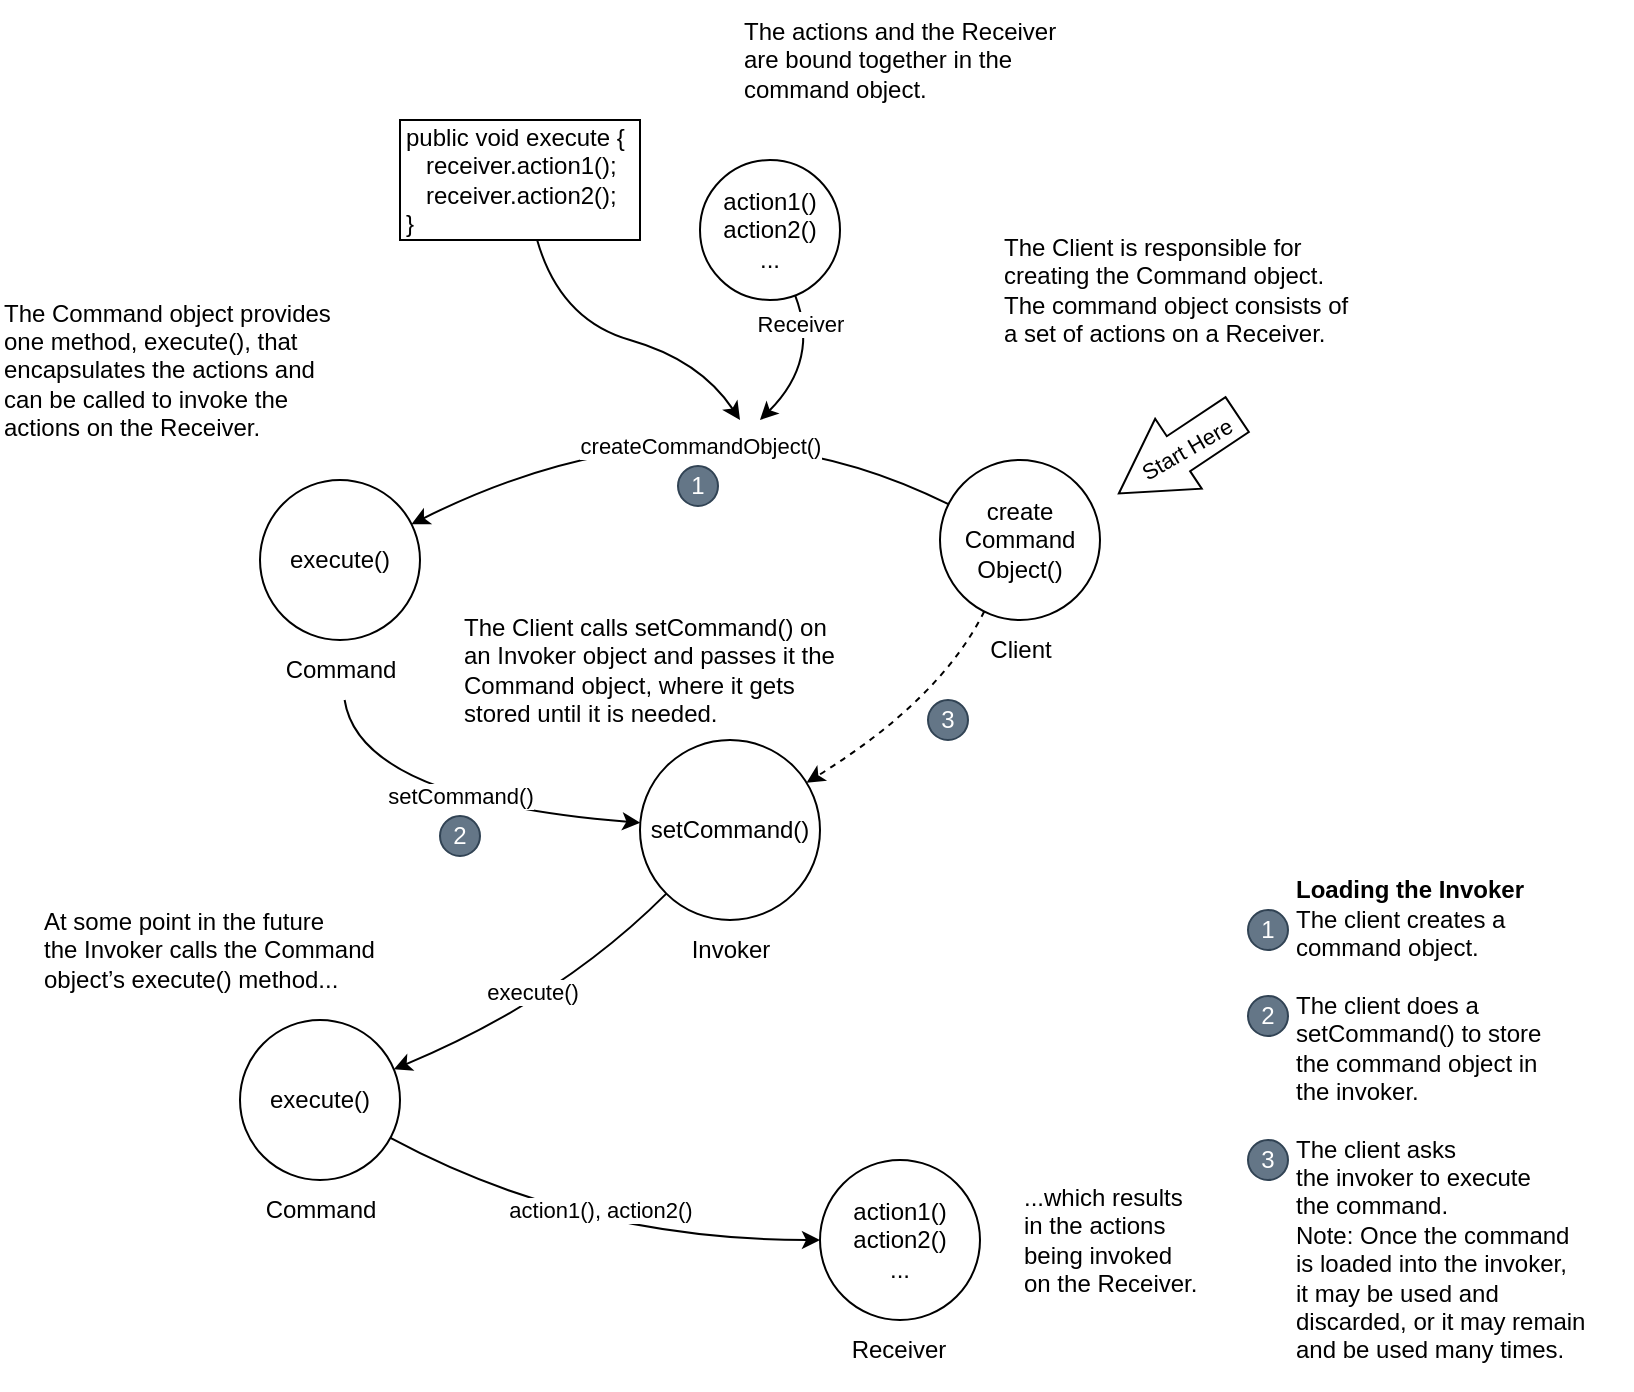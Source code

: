 <mxfile version="20.7.4" type="device"><diagram id="ahAyE9eUKxN_0jiChCt0" name="Sayfa -1"><mxGraphModel dx="458" dy="844" grid="1" gridSize="10" guides="1" tooltips="1" connect="1" arrows="1" fold="1" page="1" pageScale="1" pageWidth="827" pageHeight="1169" math="0" shadow="0"><root><mxCell id="0"/><mxCell id="1" parent="0"/><mxCell id="WFt0uB9JHPzfr26RUq-p-1" value="" style="shape=flexArrow;endArrow=classic;html=1;rounded=0;width=21;endSize=11.61;" edge="1" parent="1"><mxGeometry width="50" height="50" relative="1" as="geometry"><mxPoint x="633" y="227" as="sourcePoint"/><mxPoint x="573" y="267" as="targetPoint"/></mxGeometry></mxCell><mxCell id="WFt0uB9JHPzfr26RUq-p-2" value="Start Here" style="edgeLabel;html=1;align=center;verticalAlign=middle;resizable=0;points=[];rotation=-30;" vertex="1" connectable="0" parent="WFt0uB9JHPzfr26RUq-p-1"><mxGeometry x="-0.371" relative="1" as="geometry"><mxPoint x="-8" y="5" as="offset"/></mxGeometry></mxCell><mxCell id="WFt0uB9JHPzfr26RUq-p-3" value="create&lt;br&gt;Command&lt;br&gt;Object()" style="ellipse;whiteSpace=wrap;html=1;aspect=fixed;" vertex="1" parent="1"><mxGeometry x="484" y="250" width="80" height="80" as="geometry"/></mxCell><mxCell id="WFt0uB9JHPzfr26RUq-p-5" value="action1()&lt;br&gt;action2()&lt;br&gt;..." style="ellipse;whiteSpace=wrap;html=1;aspect=fixed;" vertex="1" parent="1"><mxGeometry x="364" y="100" width="70" height="70" as="geometry"/></mxCell><mxCell id="WFt0uB9JHPzfr26RUq-p-6" value="execute()" style="ellipse;whiteSpace=wrap;html=1;aspect=fixed;" vertex="1" parent="1"><mxGeometry x="144" y="260" width="80" height="80" as="geometry"/></mxCell><mxCell id="WFt0uB9JHPzfr26RUq-p-7" value="setCommand()" style="ellipse;whiteSpace=wrap;html=1;aspect=fixed;" vertex="1" parent="1"><mxGeometry x="334" y="390" width="90" height="90" as="geometry"/></mxCell><mxCell id="WFt0uB9JHPzfr26RUq-p-8" value="execute()" style="ellipse;whiteSpace=wrap;html=1;aspect=fixed;" vertex="1" parent="1"><mxGeometry x="134" y="530" width="80" height="80" as="geometry"/></mxCell><mxCell id="WFt0uB9JHPzfr26RUq-p-9" value="action1()&lt;br&gt;action2()&lt;br&gt;..." style="ellipse;whiteSpace=wrap;html=1;aspect=fixed;" vertex="1" parent="1"><mxGeometry x="424" y="600" width="80" height="80" as="geometry"/></mxCell><mxCell id="WFt0uB9JHPzfr26RUq-p-10" value="" style="endArrow=classic;html=1;curved=1;" edge="1" parent="1" source="WFt0uB9JHPzfr26RUq-p-3" target="WFt0uB9JHPzfr26RUq-p-6"><mxGeometry width="50" height="50" relative="1" as="geometry"><mxPoint x="344" y="290" as="sourcePoint"/><mxPoint x="394" y="240" as="targetPoint"/><Array as="points"><mxPoint x="364" y="210"/></Array></mxGeometry></mxCell><mxCell id="WFt0uB9JHPzfr26RUq-p-11" value="createCommandObject()" style="edgeLabel;html=1;align=center;verticalAlign=middle;resizable=0;points=[];" vertex="1" connectable="0" parent="WFt0uB9JHPzfr26RUq-p-10"><mxGeometry x="0.244" y="15" relative="1" as="geometry"><mxPoint x="36" y="-2" as="offset"/></mxGeometry></mxCell><mxCell id="WFt0uB9JHPzfr26RUq-p-12" value="" style="endArrow=classic;html=1;curved=1;" edge="1" parent="1" source="WFt0uB9JHPzfr26RUq-p-5"><mxGeometry width="50" height="50" relative="1" as="geometry"><mxPoint x="498.223" y="282.111" as="sourcePoint"/><mxPoint x="394" y="230" as="targetPoint"/><Array as="points"><mxPoint x="424" y="200"/></Array></mxGeometry></mxCell><mxCell id="WFt0uB9JHPzfr26RUq-p-14" value="Receiver" style="edgeLabel;html=1;align=center;verticalAlign=middle;resizable=0;points=[];" vertex="1" connectable="0" parent="WFt0uB9JHPzfr26RUq-p-12"><mxGeometry x="-0.267" y="-8" relative="1" as="geometry"><mxPoint y="-15" as="offset"/></mxGeometry></mxCell><mxCell id="WFt0uB9JHPzfr26RUq-p-15" value="&lt;div&gt;public void execute {&lt;/div&gt;&lt;div&gt;&amp;nbsp; &amp;nbsp;receiver.action1();&lt;/div&gt;&lt;div&gt;&amp;nbsp; &amp;nbsp;receiver.action2();&lt;/div&gt;&lt;div&gt;}&lt;/div&gt;" style="rounded=0;whiteSpace=wrap;html=1;align=left;spacingTop=0;spacing=3;" vertex="1" parent="1"><mxGeometry x="214" y="80" width="120" height="60" as="geometry"/></mxCell><mxCell id="WFt0uB9JHPzfr26RUq-p-16" value="" style="endArrow=classic;html=1;curved=1;" edge="1" parent="1" source="WFt0uB9JHPzfr26RUq-p-15"><mxGeometry width="50" height="50" relative="1" as="geometry"><mxPoint x="244" y="230" as="sourcePoint"/><mxPoint x="384" y="230" as="targetPoint"/><Array as="points"><mxPoint x="294" y="180"/><mxPoint x="364" y="200"/></Array></mxGeometry></mxCell><mxCell id="WFt0uB9JHPzfr26RUq-p-17" value="Command" style="text;html=1;align=center;verticalAlign=middle;resizable=0;points=[];autosize=1;strokeColor=none;fillColor=none;" vertex="1" parent="1"><mxGeometry x="144" y="340" width="80" height="30" as="geometry"/></mxCell><mxCell id="WFt0uB9JHPzfr26RUq-p-18" value="" style="endArrow=classic;html=1;curved=1;" edge="1" parent="1" source="WFt0uB9JHPzfr26RUq-p-17" target="WFt0uB9JHPzfr26RUq-p-7"><mxGeometry width="50" height="50" relative="1" as="geometry"><mxPoint x="174" y="410" as="sourcePoint"/><mxPoint x="164" y="400" as="targetPoint"/><Array as="points"><mxPoint x="194" y="420"/></Array></mxGeometry></mxCell><mxCell id="WFt0uB9JHPzfr26RUq-p-19" value="setCommand()" style="edgeLabel;html=1;align=center;verticalAlign=middle;resizable=0;points=[];" vertex="1" connectable="0" parent="WFt0uB9JHPzfr26RUq-p-18"><mxGeometry x="0.049" y="6" relative="1" as="geometry"><mxPoint as="offset"/></mxGeometry></mxCell><mxCell id="WFt0uB9JHPzfr26RUq-p-22" value="1" style="ellipse;whiteSpace=wrap;html=1;aspect=fixed;rounded=1;glass=0;fillColor=#647687;fontColor=#ffffff;strokeColor=#314354;" vertex="1" parent="1"><mxGeometry x="353" y="253" width="20" height="20" as="geometry"/></mxCell><mxCell id="WFt0uB9JHPzfr26RUq-p-23" value="2" style="ellipse;whiteSpace=wrap;html=1;aspect=fixed;rounded=1;glass=0;fillColor=#647687;fontColor=#ffffff;strokeColor=#314354;" vertex="1" parent="1"><mxGeometry x="234" y="428" width="20" height="20" as="geometry"/></mxCell><mxCell id="WFt0uB9JHPzfr26RUq-p-24" value="Invoker" style="text;html=1;align=center;verticalAlign=middle;resizable=0;points=[];autosize=1;strokeColor=none;fillColor=none;" vertex="1" parent="1"><mxGeometry x="349" y="480" width="60" height="30" as="geometry"/></mxCell><mxCell id="WFt0uB9JHPzfr26RUq-p-25" value="" style="endArrow=classic;html=1;curved=1;dashed=1;" edge="1" parent="1" source="WFt0uB9JHPzfr26RUq-p-3" target="WFt0uB9JHPzfr26RUq-p-7"><mxGeometry width="50" height="50" relative="1" as="geometry"><mxPoint x="524" y="430" as="sourcePoint"/><mxPoint x="574" y="380" as="targetPoint"/><Array as="points"><mxPoint x="484" y="370"/></Array></mxGeometry></mxCell><mxCell id="WFt0uB9JHPzfr26RUq-p-26" value="Client" style="text;html=1;align=center;verticalAlign=middle;resizable=0;points=[];autosize=1;strokeColor=none;fillColor=none;" vertex="1" parent="1"><mxGeometry x="499" y="330" width="50" height="30" as="geometry"/></mxCell><mxCell id="WFt0uB9JHPzfr26RUq-p-27" value="3" style="ellipse;whiteSpace=wrap;html=1;aspect=fixed;rounded=1;glass=0;fillColor=#647687;fontColor=#ffffff;strokeColor=#314354;" vertex="1" parent="1"><mxGeometry x="478" y="370" width="20" height="20" as="geometry"/></mxCell><mxCell id="WFt0uB9JHPzfr26RUq-p-33" value="" style="endArrow=classic;html=1;curved=1;" edge="1" parent="1" source="WFt0uB9JHPzfr26RUq-p-7" target="WFt0uB9JHPzfr26RUq-p-8"><mxGeometry width="50" height="50" relative="1" as="geometry"><mxPoint x="284" y="560" as="sourcePoint"/><mxPoint x="334" y="510" as="targetPoint"/><Array as="points"><mxPoint x="294" y="520"/></Array></mxGeometry></mxCell><mxCell id="WFt0uB9JHPzfr26RUq-p-34" value="execute()" style="edgeLabel;html=1;align=center;verticalAlign=middle;resizable=0;points=[];" vertex="1" connectable="0" parent="WFt0uB9JHPzfr26RUq-p-33"><mxGeometry x="0.048" y="-9" relative="1" as="geometry"><mxPoint as="offset"/></mxGeometry></mxCell><mxCell id="WFt0uB9JHPzfr26RUq-p-35" value="Command" style="text;html=1;align=center;verticalAlign=middle;resizable=0;points=[];autosize=1;strokeColor=none;fillColor=none;" vertex="1" parent="1"><mxGeometry x="134" y="610" width="80" height="30" as="geometry"/></mxCell><mxCell id="WFt0uB9JHPzfr26RUq-p-36" value="" style="endArrow=classic;html=1;curved=1;" edge="1" parent="1" source="WFt0uB9JHPzfr26RUq-p-8" target="WFt0uB9JHPzfr26RUq-p-9"><mxGeometry width="50" height="50" relative="1" as="geometry"><mxPoint x="274" y="660" as="sourcePoint"/><mxPoint x="324" y="610" as="targetPoint"/><Array as="points"><mxPoint x="304" y="640"/></Array></mxGeometry></mxCell><mxCell id="WFt0uB9JHPzfr26RUq-p-37" value="action1(), action2()" style="edgeLabel;html=1;align=center;verticalAlign=middle;resizable=0;points=[];" vertex="1" connectable="0" parent="WFt0uB9JHPzfr26RUq-p-36"><mxGeometry x="-0.244" y="4" relative="1" as="geometry"><mxPoint x="27" y="-1" as="offset"/></mxGeometry></mxCell><mxCell id="WFt0uB9JHPzfr26RUq-p-38" value="Receiver" style="text;html=1;align=center;verticalAlign=middle;resizable=0;points=[];autosize=1;strokeColor=none;fillColor=none;" vertex="1" parent="1"><mxGeometry x="428" y="680" width="70" height="30" as="geometry"/></mxCell><mxCell id="WFt0uB9JHPzfr26RUq-p-39" value="The Client is responsible for&#10;creating the Command object.&#10;The command object consists of&#10;a set of actions on a Receiver." style="text;html=1;align=left;verticalAlign=middle;resizable=0;points=[];autosize=1;strokeColor=none;fillColor=none;rounded=1;glass=0;" vertex="1" parent="1"><mxGeometry x="514" y="130" width="200" height="70" as="geometry"/></mxCell><mxCell id="WFt0uB9JHPzfr26RUq-p-40" value="&lt;div&gt;The actions and the Receiver&lt;/div&gt;&lt;div&gt;are bound together in the&lt;/div&gt;&lt;div&gt;command object.&lt;/div&gt;" style="text;html=1;align=left;verticalAlign=middle;resizable=0;points=[];autosize=1;strokeColor=none;fillColor=none;" vertex="1" parent="1"><mxGeometry x="384" y="20" width="180" height="60" as="geometry"/></mxCell><mxCell id="WFt0uB9JHPzfr26RUq-p-41" value="&lt;div&gt;The Command object provides&lt;/div&gt;&lt;div&gt;one method, execute(), that&lt;/div&gt;&lt;div&gt;encapsulates the actions and&lt;/div&gt;&lt;div&gt;can be called to invoke the&lt;/div&gt;&lt;div&gt;actions on the Receiver.&lt;/div&gt;" style="text;html=1;align=left;verticalAlign=middle;resizable=0;points=[];autosize=1;strokeColor=none;fillColor=none;" vertex="1" parent="1"><mxGeometry x="14" y="160" width="190" height="90" as="geometry"/></mxCell><mxCell id="WFt0uB9JHPzfr26RUq-p-42" value="&lt;div&gt;The Client calls setCommand() on&lt;/div&gt;&lt;div&gt;an Invoker object and passes it the&lt;/div&gt;&lt;div&gt;Command object, where it gets&lt;/div&gt;&lt;div&gt;stored until it is needed.&lt;/div&gt;" style="text;html=1;align=left;verticalAlign=middle;resizable=0;points=[];autosize=1;strokeColor=none;fillColor=none;" vertex="1" parent="1"><mxGeometry x="244" y="320" width="210" height="70" as="geometry"/></mxCell><mxCell id="WFt0uB9JHPzfr26RUq-p-43" value="&lt;div&gt;At some point in the future&lt;/div&gt;&lt;div&gt;the Invoker calls the Command&lt;/div&gt;&lt;div&gt;object’s execute() method...&lt;/div&gt;" style="text;html=1;align=left;verticalAlign=middle;resizable=0;points=[];autosize=1;strokeColor=none;fillColor=none;" vertex="1" parent="1"><mxGeometry x="34" y="465" width="190" height="60" as="geometry"/></mxCell><mxCell id="WFt0uB9JHPzfr26RUq-p-44" value="&lt;div&gt;...which results&lt;/div&gt;&lt;div&gt;in the actions&lt;/div&gt;&lt;div&gt;being invoked&lt;/div&gt;&lt;div&gt;on the Receiver.&lt;/div&gt;" style="text;html=1;align=left;verticalAlign=middle;resizable=0;points=[];autosize=1;strokeColor=none;fillColor=none;" vertex="1" parent="1"><mxGeometry x="524" y="605" width="110" height="70" as="geometry"/></mxCell><mxCell id="WFt0uB9JHPzfr26RUq-p-49" value="" style="group" vertex="1" connectable="0" parent="1"><mxGeometry x="638" y="445" width="192" height="270" as="geometry"/></mxCell><mxCell id="WFt0uB9JHPzfr26RUq-p-45" value="&lt;div&gt;&lt;b&gt;Loading the Invoker&lt;/b&gt;&lt;/div&gt;&lt;div&gt;The client creates a&lt;/div&gt;&lt;div&gt;command object.&lt;/div&gt;&lt;div&gt;&lt;font style=&quot;font-size: 6px;&quot;&gt;&lt;br&gt;&lt;/font&gt;&lt;/div&gt;&lt;div&gt;The client does a&lt;/div&gt;&lt;div&gt;setCommand() to store&lt;/div&gt;&lt;div&gt;the command object in&lt;/div&gt;&lt;div&gt;the invoker.&lt;/div&gt;&lt;div&gt;&lt;br&gt;&lt;/div&gt;&lt;div&gt;The client asks&lt;/div&gt;&lt;div&gt;the invoker to execute&lt;/div&gt;&lt;div&gt;the command.&lt;/div&gt;&lt;div&gt;Note:&amp;nbsp;&lt;span style=&quot;background-color: initial;&quot;&gt;Once the&amp;nbsp;&lt;/span&gt;&lt;span style=&quot;background-color: initial;&quot;&gt;command&lt;/span&gt;&lt;/div&gt;&lt;div&gt;&lt;span style=&quot;background-color: initial;&quot;&gt;is loaded into&amp;nbsp;&lt;/span&gt;&lt;span style=&quot;background-color: initial;&quot;&gt;the invoker,&lt;/span&gt;&lt;/div&gt;&lt;div&gt;&lt;span style=&quot;background-color: initial;&quot;&gt;it may be&amp;nbsp;&lt;/span&gt;&lt;span style=&quot;background-color: initial;&quot;&gt;used and&lt;/span&gt;&lt;/div&gt;&lt;div&gt;&lt;span style=&quot;background-color: initial;&quot;&gt;discarded, or it&amp;nbsp;&lt;/span&gt;&lt;span style=&quot;background-color: initial;&quot;&gt;may remain&lt;/span&gt;&lt;/div&gt;&lt;div&gt;&lt;span style=&quot;background-color: initial;&quot;&gt;and be used&amp;nbsp;&lt;/span&gt;&lt;span style=&quot;background-color: initial;&quot;&gt;many times.&lt;/span&gt;&lt;/div&gt;" style="text;html=1;align=left;verticalAlign=middle;resizable=0;points=[];autosize=1;strokeColor=none;fillColor=none;" vertex="1" parent="WFt0uB9JHPzfr26RUq-p-49"><mxGeometry x="22" y="5" width="170" height="260" as="geometry"/></mxCell><mxCell id="WFt0uB9JHPzfr26RUq-p-46" value="1" style="ellipse;whiteSpace=wrap;html=1;aspect=fixed;rounded=1;glass=0;fillColor=#647687;fontColor=#ffffff;strokeColor=#314354;" vertex="1" parent="WFt0uB9JHPzfr26RUq-p-49"><mxGeometry y="30" width="20" height="20" as="geometry"/></mxCell><mxCell id="WFt0uB9JHPzfr26RUq-p-47" value="2" style="ellipse;whiteSpace=wrap;html=1;aspect=fixed;rounded=1;glass=0;fillColor=#647687;fontColor=#ffffff;strokeColor=#314354;" vertex="1" parent="WFt0uB9JHPzfr26RUq-p-49"><mxGeometry y="73" width="20" height="20" as="geometry"/></mxCell><mxCell id="WFt0uB9JHPzfr26RUq-p-48" value="3" style="ellipse;whiteSpace=wrap;html=1;aspect=fixed;rounded=1;glass=0;fillColor=#647687;fontColor=#ffffff;strokeColor=#314354;" vertex="1" parent="WFt0uB9JHPzfr26RUq-p-49"><mxGeometry y="145" width="20" height="20" as="geometry"/></mxCell></root></mxGraphModel></diagram></mxfile>